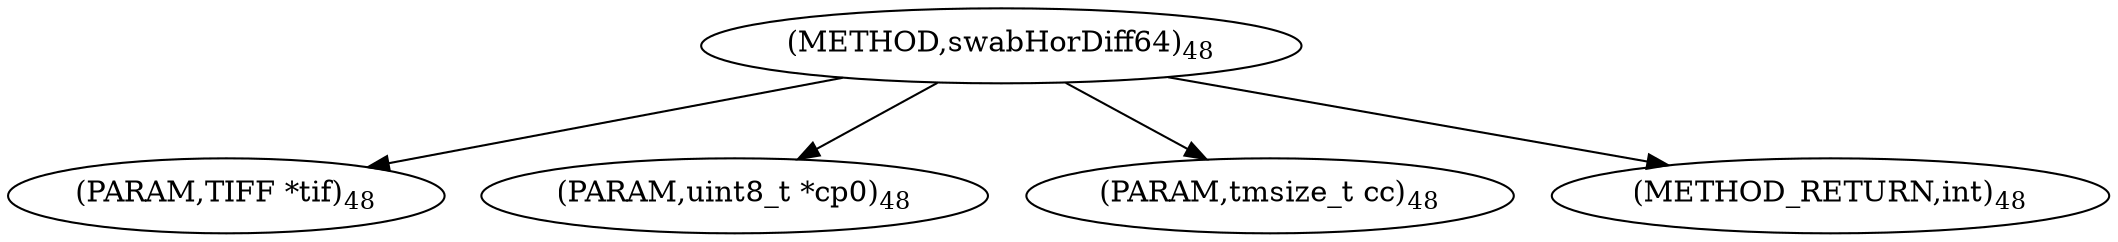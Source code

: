 digraph "swabHorDiff64" {  
"35692" [label = <(METHOD,swabHorDiff64)<SUB>48</SUB>> ]
"35693" [label = <(PARAM,TIFF *tif)<SUB>48</SUB>> ]
"35694" [label = <(PARAM,uint8_t *cp0)<SUB>48</SUB>> ]
"35695" [label = <(PARAM,tmsize_t cc)<SUB>48</SUB>> ]
"35696" [label = <(METHOD_RETURN,int)<SUB>48</SUB>> ]
  "35692" -> "35693" 
  "35692" -> "35694" 
  "35692" -> "35695" 
  "35692" -> "35696" 
}
